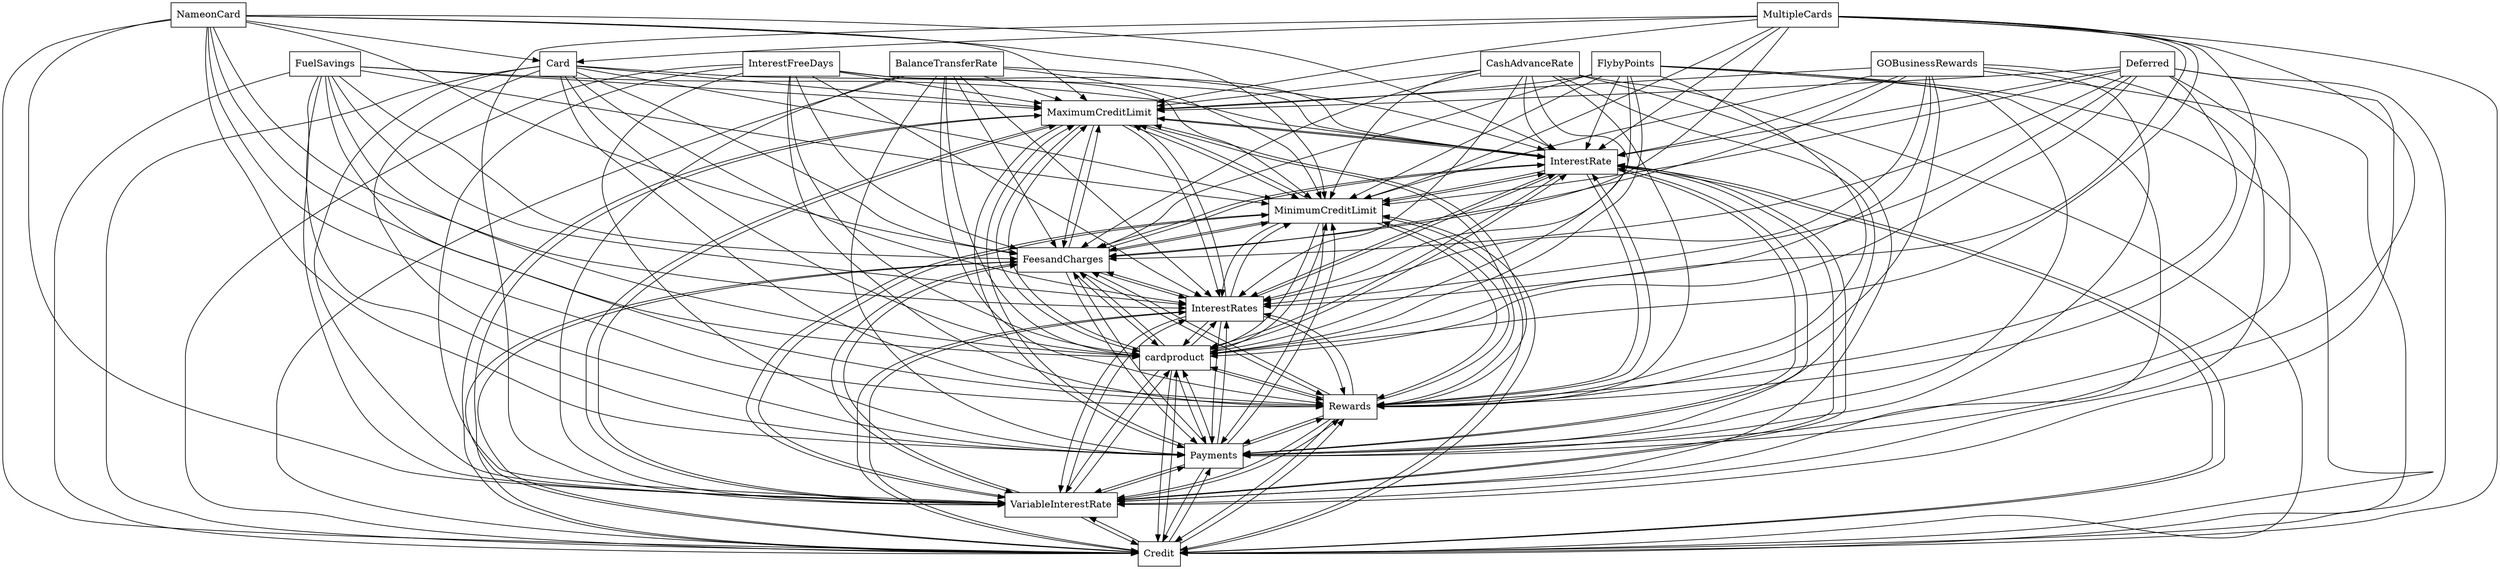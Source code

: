 digraph{
graph [rankdir=TB];
node [shape=box];
edge [arrowhead=normal];
0[label="MaximumCreditLimit",]
1[label="InterestRate",]
2[label="InterestFreeDays",]
3[label="CashAdvanceRate",]
4[label="Credit",]
5[label="FlybyPoints",]
6[label="FuelSavings",]
7[label="VariableInterestRate",]
8[label="Payments",]
9[label="Rewards",]
10[label="Deferred",]
11[label="BalanceTransferRate",]
12[label="NameonCard",]
13[label="cardproduct",]
14[label="InterestRates",]
15[label="MultipleCards",]
16[label="GOBusinessRewards",]
17[label="FeesandCharges",]
18[label="Card",]
19[label="MinimumCreditLimit",]
0->1[label="",]
0->4[label="",]
0->7[label="",]
0->8[label="",]
0->9[label="",]
0->13[label="",]
0->14[label="",]
0->17[label="",]
0->19[label="",]
1->0[label="",]
1->4[label="",]
1->7[label="",]
1->8[label="",]
1->9[label="",]
1->13[label="",]
1->14[label="",]
1->17[label="",]
1->19[label="",]
2->0[label="",]
2->1[label="",]
2->4[label="",]
2->7[label="",]
2->8[label="",]
2->9[label="",]
2->13[label="",]
2->14[label="",]
2->17[label="",]
2->19[label="",]
3->0[label="",]
3->1[label="",]
3->4[label="",]
3->7[label="",]
3->8[label="",]
3->9[label="",]
3->13[label="",]
3->14[label="",]
3->17[label="",]
3->19[label="",]
4->0[label="",]
4->1[label="",]
4->7[label="",]
4->8[label="",]
4->9[label="",]
4->13[label="",]
4->14[label="",]
4->17[label="",]
4->19[label="",]
5->0[label="",]
5->1[label="",]
5->4[label="",]
5->7[label="",]
5->8[label="",]
5->9[label="",]
5->13[label="",]
5->14[label="",]
5->17[label="",]
5->19[label="",]
6->0[label="",]
6->1[label="",]
6->4[label="",]
6->7[label="",]
6->8[label="",]
6->9[label="",]
6->13[label="",]
6->14[label="",]
6->17[label="",]
6->19[label="",]
7->0[label="",]
7->1[label="",]
7->4[label="",]
7->8[label="",]
7->9[label="",]
7->13[label="",]
7->14[label="",]
7->17[label="",]
7->19[label="",]
8->0[label="",]
8->1[label="",]
8->4[label="",]
8->7[label="",]
8->9[label="",]
8->13[label="",]
8->14[label="",]
8->17[label="",]
8->19[label="",]
9->0[label="",]
9->1[label="",]
9->4[label="",]
9->7[label="",]
9->8[label="",]
9->13[label="",]
9->14[label="",]
9->17[label="",]
9->19[label="",]
10->0[label="",]
10->1[label="",]
10->4[label="",]
10->7[label="",]
10->8[label="",]
10->9[label="",]
10->13[label="",]
10->14[label="",]
10->17[label="",]
10->19[label="",]
11->0[label="",]
11->1[label="",]
11->4[label="",]
11->7[label="",]
11->8[label="",]
11->9[label="",]
11->13[label="",]
11->14[label="",]
11->17[label="",]
11->19[label="",]
12->0[label="",]
12->1[label="",]
12->4[label="",]
12->7[label="",]
12->8[label="",]
12->9[label="",]
12->13[label="",]
12->14[label="",]
12->17[label="",]
12->18[label="",]
12->19[label="",]
13->0[label="",]
13->1[label="",]
13->4[label="",]
13->7[label="",]
13->8[label="",]
13->9[label="",]
13->14[label="",]
13->17[label="",]
13->19[label="",]
14->0[label="",]
14->1[label="",]
14->4[label="",]
14->7[label="",]
14->8[label="",]
14->9[label="",]
14->13[label="",]
14->17[label="",]
14->19[label="",]
15->0[label="",]
15->1[label="",]
15->4[label="",]
15->7[label="",]
15->8[label="",]
15->9[label="",]
15->13[label="",]
15->14[label="",]
15->17[label="",]
15->18[label="",]
15->19[label="",]
16->0[label="",]
16->1[label="",]
16->4[label="",]
16->7[label="",]
16->8[label="",]
16->9[label="",]
16->13[label="",]
16->14[label="",]
16->17[label="",]
16->19[label="",]
17->0[label="",]
17->1[label="",]
17->4[label="",]
17->7[label="",]
17->8[label="",]
17->9[label="",]
17->13[label="",]
17->14[label="",]
17->19[label="",]
18->0[label="",]
18->1[label="",]
18->4[label="",]
18->7[label="",]
18->8[label="",]
18->9[label="",]
18->13[label="",]
18->14[label="",]
18->17[label="",]
18->19[label="",]
19->0[label="",]
19->1[label="",]
19->4[label="",]
19->7[label="",]
19->8[label="",]
19->9[label="",]
19->13[label="",]
19->14[label="",]
19->17[label="",]
}
